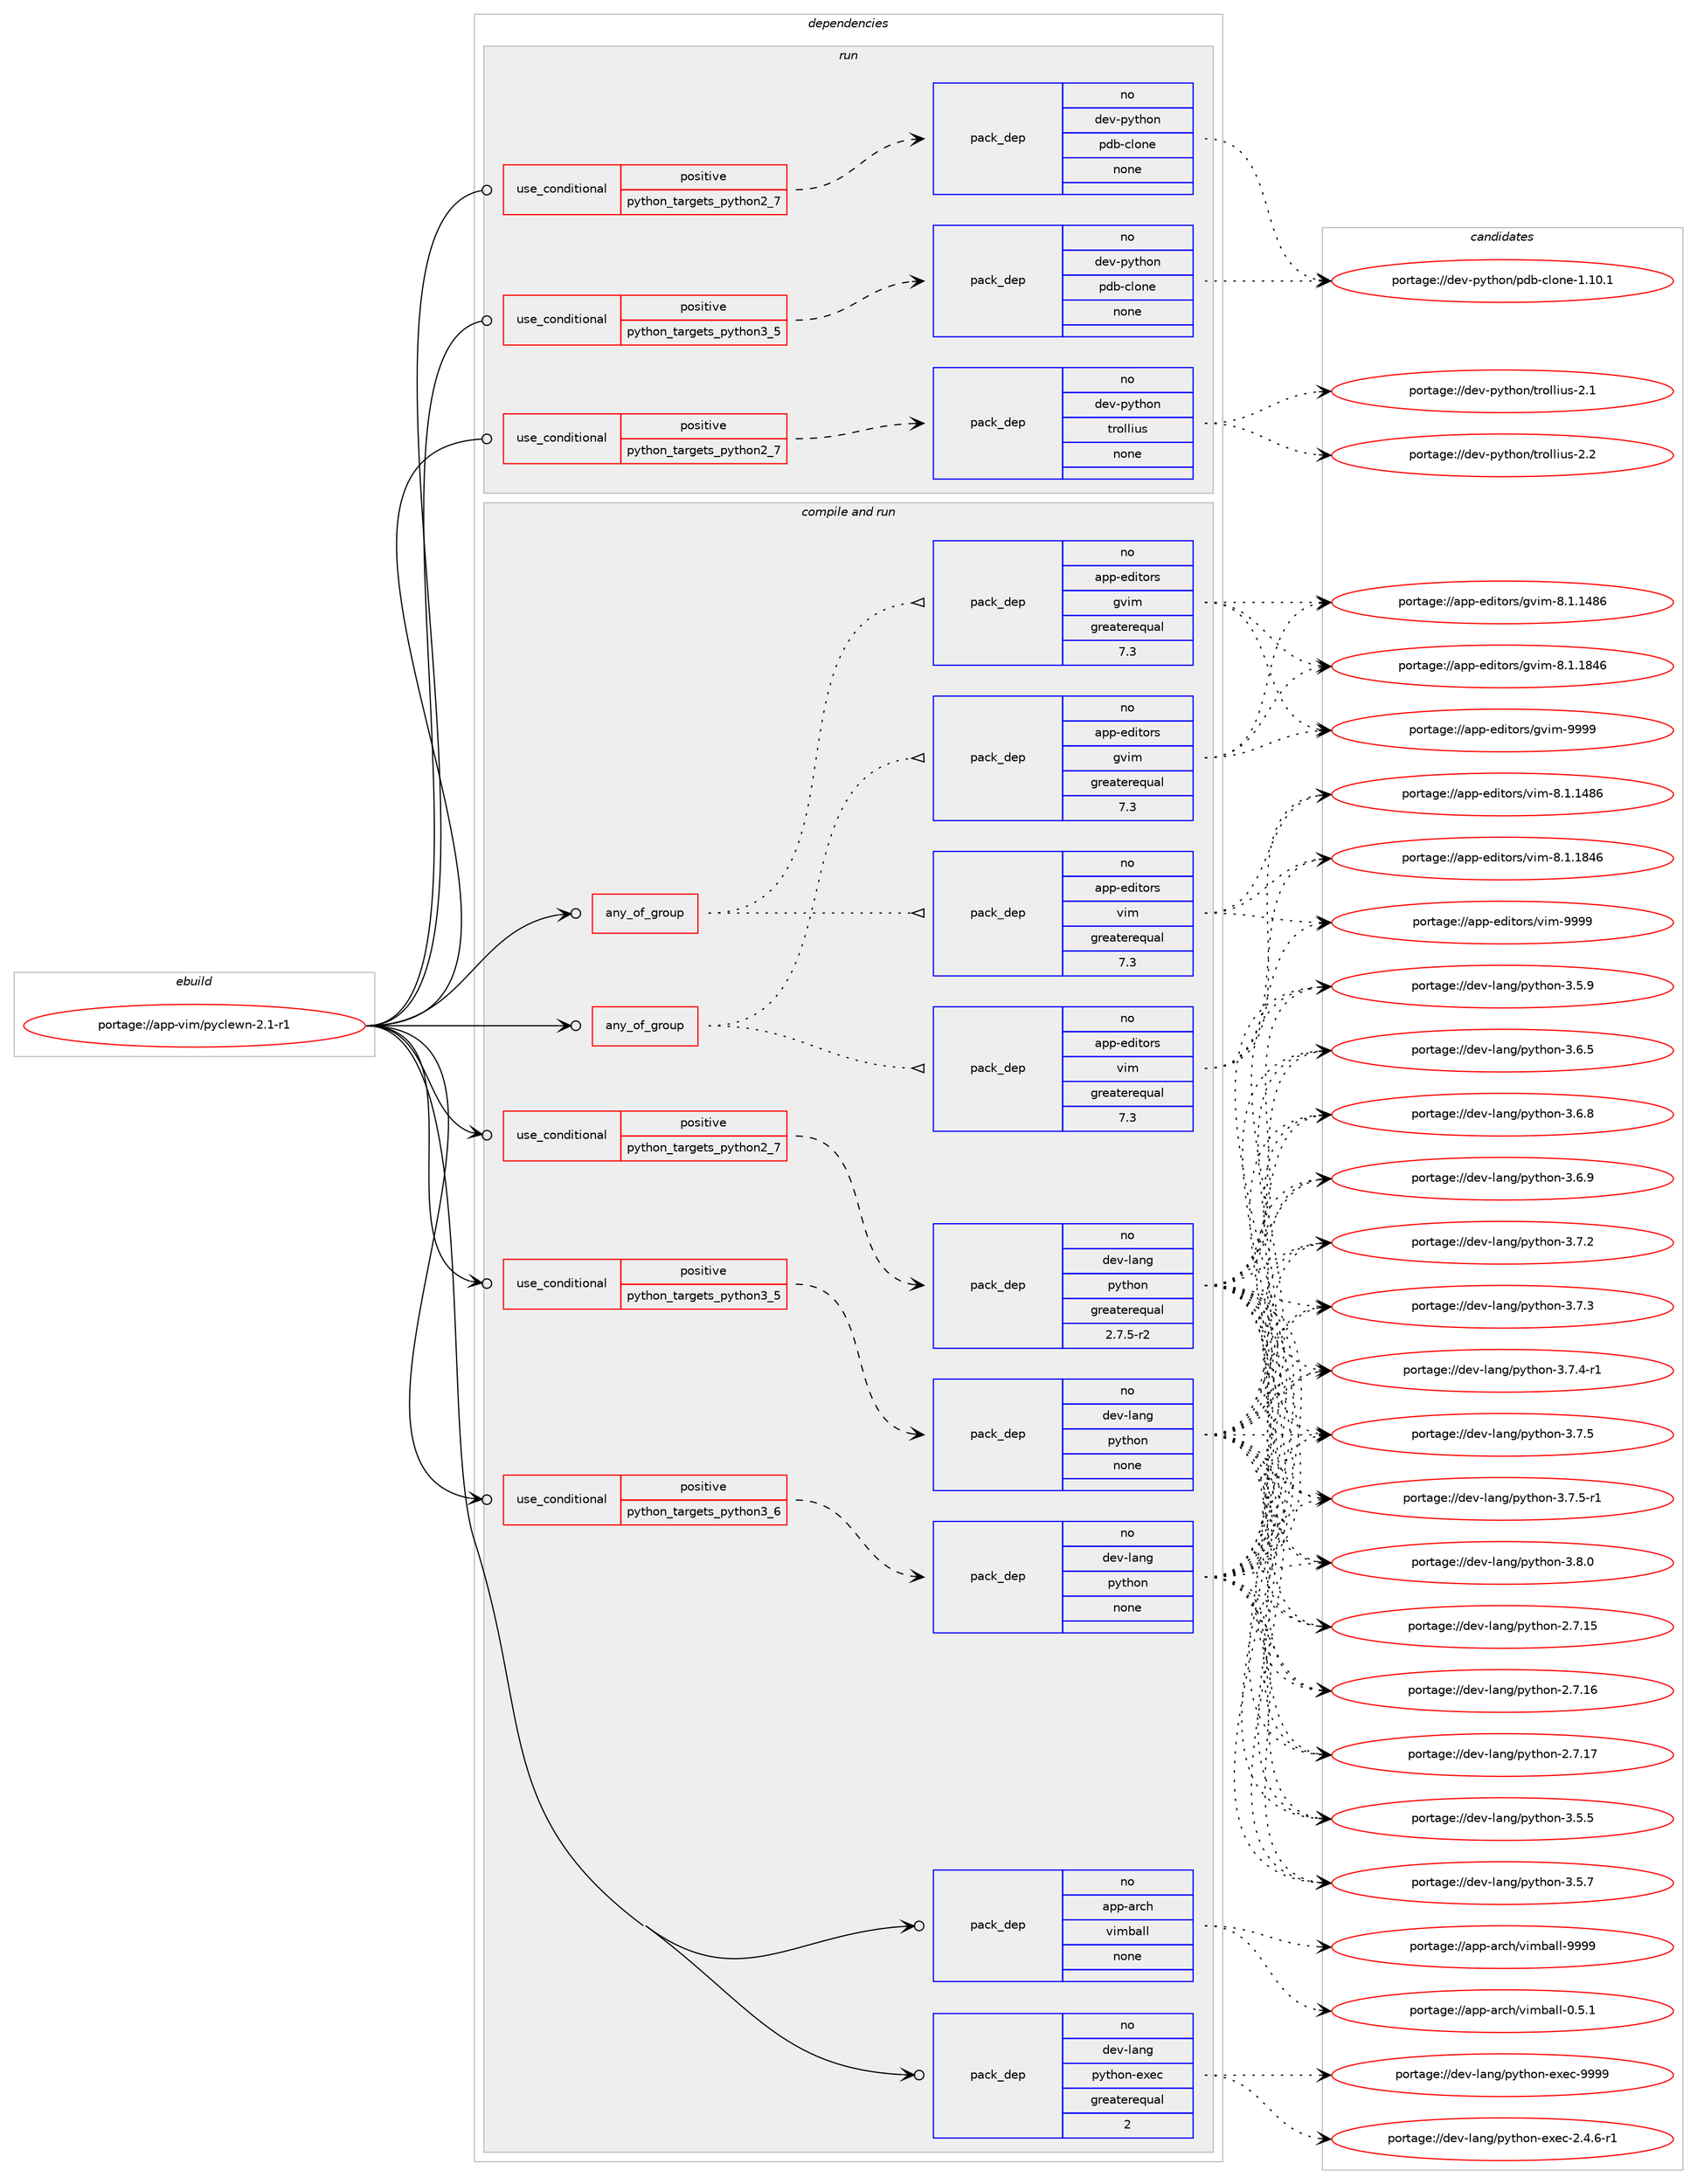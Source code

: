 digraph prolog {

# *************
# Graph options
# *************

newrank=true;
concentrate=true;
compound=true;
graph [rankdir=LR,fontname=Helvetica,fontsize=10,ranksep=1.5];#, ranksep=2.5, nodesep=0.2];
edge  [arrowhead=vee];
node  [fontname=Helvetica,fontsize=10];

# **********
# The ebuild
# **********

subgraph cluster_leftcol {
color=gray;
rank=same;
label=<<i>ebuild</i>>;
id [label="portage://app-vim/pyclewn-2.1-r1", color=red, width=4, href="../app-vim/pyclewn-2.1-r1.svg"];
}

# ****************
# The dependencies
# ****************

subgraph cluster_midcol {
color=gray;
label=<<i>dependencies</i>>;
subgraph cluster_compile {
fillcolor="#eeeeee";
style=filled;
label=<<i>compile</i>>;
}
subgraph cluster_compileandrun {
fillcolor="#eeeeee";
style=filled;
label=<<i>compile and run</i>>;
subgraph any971 {
dependency49676 [label=<<TABLE BORDER="0" CELLBORDER="1" CELLSPACING="0" CELLPADDING="4"><TR><TD CELLPADDING="10">any_of_group</TD></TR></TABLE>>, shape=none, color=red];subgraph pack36981 {
dependency49677 [label=<<TABLE BORDER="0" CELLBORDER="1" CELLSPACING="0" CELLPADDING="4" WIDTH="220"><TR><TD ROWSPAN="6" CELLPADDING="30">pack_dep</TD></TR><TR><TD WIDTH="110">no</TD></TR><TR><TD>app-editors</TD></TR><TR><TD>vim</TD></TR><TR><TD>greaterequal</TD></TR><TR><TD>7.3</TD></TR></TABLE>>, shape=none, color=blue];
}
dependency49676:e -> dependency49677:w [weight=20,style="dotted",arrowhead="oinv"];
subgraph pack36982 {
dependency49678 [label=<<TABLE BORDER="0" CELLBORDER="1" CELLSPACING="0" CELLPADDING="4" WIDTH="220"><TR><TD ROWSPAN="6" CELLPADDING="30">pack_dep</TD></TR><TR><TD WIDTH="110">no</TD></TR><TR><TD>app-editors</TD></TR><TR><TD>gvim</TD></TR><TR><TD>greaterequal</TD></TR><TR><TD>7.3</TD></TR></TABLE>>, shape=none, color=blue];
}
dependency49676:e -> dependency49678:w [weight=20,style="dotted",arrowhead="oinv"];
}
id:e -> dependency49676:w [weight=20,style="solid",arrowhead="odotvee"];
subgraph any972 {
dependency49679 [label=<<TABLE BORDER="0" CELLBORDER="1" CELLSPACING="0" CELLPADDING="4"><TR><TD CELLPADDING="10">any_of_group</TD></TR></TABLE>>, shape=none, color=red];subgraph pack36983 {
dependency49680 [label=<<TABLE BORDER="0" CELLBORDER="1" CELLSPACING="0" CELLPADDING="4" WIDTH="220"><TR><TD ROWSPAN="6" CELLPADDING="30">pack_dep</TD></TR><TR><TD WIDTH="110">no</TD></TR><TR><TD>app-editors</TD></TR><TR><TD>vim</TD></TR><TR><TD>greaterequal</TD></TR><TR><TD>7.3</TD></TR></TABLE>>, shape=none, color=blue];
}
dependency49679:e -> dependency49680:w [weight=20,style="dotted",arrowhead="oinv"];
subgraph pack36984 {
dependency49681 [label=<<TABLE BORDER="0" CELLBORDER="1" CELLSPACING="0" CELLPADDING="4" WIDTH="220"><TR><TD ROWSPAN="6" CELLPADDING="30">pack_dep</TD></TR><TR><TD WIDTH="110">no</TD></TR><TR><TD>app-editors</TD></TR><TR><TD>gvim</TD></TR><TR><TD>greaterequal</TD></TR><TR><TD>7.3</TD></TR></TABLE>>, shape=none, color=blue];
}
dependency49679:e -> dependency49681:w [weight=20,style="dotted",arrowhead="oinv"];
}
id:e -> dependency49679:w [weight=20,style="solid",arrowhead="odotvee"];
subgraph cond11696 {
dependency49682 [label=<<TABLE BORDER="0" CELLBORDER="1" CELLSPACING="0" CELLPADDING="4"><TR><TD ROWSPAN="3" CELLPADDING="10">use_conditional</TD></TR><TR><TD>positive</TD></TR><TR><TD>python_targets_python2_7</TD></TR></TABLE>>, shape=none, color=red];
subgraph pack36985 {
dependency49683 [label=<<TABLE BORDER="0" CELLBORDER="1" CELLSPACING="0" CELLPADDING="4" WIDTH="220"><TR><TD ROWSPAN="6" CELLPADDING="30">pack_dep</TD></TR><TR><TD WIDTH="110">no</TD></TR><TR><TD>dev-lang</TD></TR><TR><TD>python</TD></TR><TR><TD>greaterequal</TD></TR><TR><TD>2.7.5-r2</TD></TR></TABLE>>, shape=none, color=blue];
}
dependency49682:e -> dependency49683:w [weight=20,style="dashed",arrowhead="vee"];
}
id:e -> dependency49682:w [weight=20,style="solid",arrowhead="odotvee"];
subgraph cond11697 {
dependency49684 [label=<<TABLE BORDER="0" CELLBORDER="1" CELLSPACING="0" CELLPADDING="4"><TR><TD ROWSPAN="3" CELLPADDING="10">use_conditional</TD></TR><TR><TD>positive</TD></TR><TR><TD>python_targets_python3_5</TD></TR></TABLE>>, shape=none, color=red];
subgraph pack36986 {
dependency49685 [label=<<TABLE BORDER="0" CELLBORDER="1" CELLSPACING="0" CELLPADDING="4" WIDTH="220"><TR><TD ROWSPAN="6" CELLPADDING="30">pack_dep</TD></TR><TR><TD WIDTH="110">no</TD></TR><TR><TD>dev-lang</TD></TR><TR><TD>python</TD></TR><TR><TD>none</TD></TR><TR><TD></TD></TR></TABLE>>, shape=none, color=blue];
}
dependency49684:e -> dependency49685:w [weight=20,style="dashed",arrowhead="vee"];
}
id:e -> dependency49684:w [weight=20,style="solid",arrowhead="odotvee"];
subgraph cond11698 {
dependency49686 [label=<<TABLE BORDER="0" CELLBORDER="1" CELLSPACING="0" CELLPADDING="4"><TR><TD ROWSPAN="3" CELLPADDING="10">use_conditional</TD></TR><TR><TD>positive</TD></TR><TR><TD>python_targets_python3_6</TD></TR></TABLE>>, shape=none, color=red];
subgraph pack36987 {
dependency49687 [label=<<TABLE BORDER="0" CELLBORDER="1" CELLSPACING="0" CELLPADDING="4" WIDTH="220"><TR><TD ROWSPAN="6" CELLPADDING="30">pack_dep</TD></TR><TR><TD WIDTH="110">no</TD></TR><TR><TD>dev-lang</TD></TR><TR><TD>python</TD></TR><TR><TD>none</TD></TR><TR><TD></TD></TR></TABLE>>, shape=none, color=blue];
}
dependency49686:e -> dependency49687:w [weight=20,style="dashed",arrowhead="vee"];
}
id:e -> dependency49686:w [weight=20,style="solid",arrowhead="odotvee"];
subgraph pack36988 {
dependency49688 [label=<<TABLE BORDER="0" CELLBORDER="1" CELLSPACING="0" CELLPADDING="4" WIDTH="220"><TR><TD ROWSPAN="6" CELLPADDING="30">pack_dep</TD></TR><TR><TD WIDTH="110">no</TD></TR><TR><TD>app-arch</TD></TR><TR><TD>vimball</TD></TR><TR><TD>none</TD></TR><TR><TD></TD></TR></TABLE>>, shape=none, color=blue];
}
id:e -> dependency49688:w [weight=20,style="solid",arrowhead="odotvee"];
subgraph pack36989 {
dependency49689 [label=<<TABLE BORDER="0" CELLBORDER="1" CELLSPACING="0" CELLPADDING="4" WIDTH="220"><TR><TD ROWSPAN="6" CELLPADDING="30">pack_dep</TD></TR><TR><TD WIDTH="110">no</TD></TR><TR><TD>dev-lang</TD></TR><TR><TD>python-exec</TD></TR><TR><TD>greaterequal</TD></TR><TR><TD>2</TD></TR></TABLE>>, shape=none, color=blue];
}
id:e -> dependency49689:w [weight=20,style="solid",arrowhead="odotvee"];
}
subgraph cluster_run {
fillcolor="#eeeeee";
style=filled;
label=<<i>run</i>>;
subgraph cond11699 {
dependency49690 [label=<<TABLE BORDER="0" CELLBORDER="1" CELLSPACING="0" CELLPADDING="4"><TR><TD ROWSPAN="3" CELLPADDING="10">use_conditional</TD></TR><TR><TD>positive</TD></TR><TR><TD>python_targets_python2_7</TD></TR></TABLE>>, shape=none, color=red];
subgraph pack36990 {
dependency49691 [label=<<TABLE BORDER="0" CELLBORDER="1" CELLSPACING="0" CELLPADDING="4" WIDTH="220"><TR><TD ROWSPAN="6" CELLPADDING="30">pack_dep</TD></TR><TR><TD WIDTH="110">no</TD></TR><TR><TD>dev-python</TD></TR><TR><TD>pdb-clone</TD></TR><TR><TD>none</TD></TR><TR><TD></TD></TR></TABLE>>, shape=none, color=blue];
}
dependency49690:e -> dependency49691:w [weight=20,style="dashed",arrowhead="vee"];
}
id:e -> dependency49690:w [weight=20,style="solid",arrowhead="odot"];
subgraph cond11700 {
dependency49692 [label=<<TABLE BORDER="0" CELLBORDER="1" CELLSPACING="0" CELLPADDING="4"><TR><TD ROWSPAN="3" CELLPADDING="10">use_conditional</TD></TR><TR><TD>positive</TD></TR><TR><TD>python_targets_python2_7</TD></TR></TABLE>>, shape=none, color=red];
subgraph pack36991 {
dependency49693 [label=<<TABLE BORDER="0" CELLBORDER="1" CELLSPACING="0" CELLPADDING="4" WIDTH="220"><TR><TD ROWSPAN="6" CELLPADDING="30">pack_dep</TD></TR><TR><TD WIDTH="110">no</TD></TR><TR><TD>dev-python</TD></TR><TR><TD>trollius</TD></TR><TR><TD>none</TD></TR><TR><TD></TD></TR></TABLE>>, shape=none, color=blue];
}
dependency49692:e -> dependency49693:w [weight=20,style="dashed",arrowhead="vee"];
}
id:e -> dependency49692:w [weight=20,style="solid",arrowhead="odot"];
subgraph cond11701 {
dependency49694 [label=<<TABLE BORDER="0" CELLBORDER="1" CELLSPACING="0" CELLPADDING="4"><TR><TD ROWSPAN="3" CELLPADDING="10">use_conditional</TD></TR><TR><TD>positive</TD></TR><TR><TD>python_targets_python3_5</TD></TR></TABLE>>, shape=none, color=red];
subgraph pack36992 {
dependency49695 [label=<<TABLE BORDER="0" CELLBORDER="1" CELLSPACING="0" CELLPADDING="4" WIDTH="220"><TR><TD ROWSPAN="6" CELLPADDING="30">pack_dep</TD></TR><TR><TD WIDTH="110">no</TD></TR><TR><TD>dev-python</TD></TR><TR><TD>pdb-clone</TD></TR><TR><TD>none</TD></TR><TR><TD></TD></TR></TABLE>>, shape=none, color=blue];
}
dependency49694:e -> dependency49695:w [weight=20,style="dashed",arrowhead="vee"];
}
id:e -> dependency49694:w [weight=20,style="solid",arrowhead="odot"];
}
}

# **************
# The candidates
# **************

subgraph cluster_choices {
rank=same;
color=gray;
label=<<i>candidates</i>>;

subgraph choice36981 {
color=black;
nodesep=1;
choiceportage971121124510110010511611111411547118105109455646494649525654 [label="portage://app-editors/vim-8.1.1486", color=red, width=4,href="../app-editors/vim-8.1.1486.svg"];
choiceportage971121124510110010511611111411547118105109455646494649565254 [label="portage://app-editors/vim-8.1.1846", color=red, width=4,href="../app-editors/vim-8.1.1846.svg"];
choiceportage9711211245101100105116111114115471181051094557575757 [label="portage://app-editors/vim-9999", color=red, width=4,href="../app-editors/vim-9999.svg"];
dependency49677:e -> choiceportage971121124510110010511611111411547118105109455646494649525654:w [style=dotted,weight="100"];
dependency49677:e -> choiceportage971121124510110010511611111411547118105109455646494649565254:w [style=dotted,weight="100"];
dependency49677:e -> choiceportage9711211245101100105116111114115471181051094557575757:w [style=dotted,weight="100"];
}
subgraph choice36982 {
color=black;
nodesep=1;
choiceportage971121124510110010511611111411547103118105109455646494649525654 [label="portage://app-editors/gvim-8.1.1486", color=red, width=4,href="../app-editors/gvim-8.1.1486.svg"];
choiceportage971121124510110010511611111411547103118105109455646494649565254 [label="portage://app-editors/gvim-8.1.1846", color=red, width=4,href="../app-editors/gvim-8.1.1846.svg"];
choiceportage9711211245101100105116111114115471031181051094557575757 [label="portage://app-editors/gvim-9999", color=red, width=4,href="../app-editors/gvim-9999.svg"];
dependency49678:e -> choiceportage971121124510110010511611111411547103118105109455646494649525654:w [style=dotted,weight="100"];
dependency49678:e -> choiceportage971121124510110010511611111411547103118105109455646494649565254:w [style=dotted,weight="100"];
dependency49678:e -> choiceportage9711211245101100105116111114115471031181051094557575757:w [style=dotted,weight="100"];
}
subgraph choice36983 {
color=black;
nodesep=1;
choiceportage971121124510110010511611111411547118105109455646494649525654 [label="portage://app-editors/vim-8.1.1486", color=red, width=4,href="../app-editors/vim-8.1.1486.svg"];
choiceportage971121124510110010511611111411547118105109455646494649565254 [label="portage://app-editors/vim-8.1.1846", color=red, width=4,href="../app-editors/vim-8.1.1846.svg"];
choiceportage9711211245101100105116111114115471181051094557575757 [label="portage://app-editors/vim-9999", color=red, width=4,href="../app-editors/vim-9999.svg"];
dependency49680:e -> choiceportage971121124510110010511611111411547118105109455646494649525654:w [style=dotted,weight="100"];
dependency49680:e -> choiceportage971121124510110010511611111411547118105109455646494649565254:w [style=dotted,weight="100"];
dependency49680:e -> choiceportage9711211245101100105116111114115471181051094557575757:w [style=dotted,weight="100"];
}
subgraph choice36984 {
color=black;
nodesep=1;
choiceportage971121124510110010511611111411547103118105109455646494649525654 [label="portage://app-editors/gvim-8.1.1486", color=red, width=4,href="../app-editors/gvim-8.1.1486.svg"];
choiceportage971121124510110010511611111411547103118105109455646494649565254 [label="portage://app-editors/gvim-8.1.1846", color=red, width=4,href="../app-editors/gvim-8.1.1846.svg"];
choiceportage9711211245101100105116111114115471031181051094557575757 [label="portage://app-editors/gvim-9999", color=red, width=4,href="../app-editors/gvim-9999.svg"];
dependency49681:e -> choiceportage971121124510110010511611111411547103118105109455646494649525654:w [style=dotted,weight="100"];
dependency49681:e -> choiceportage971121124510110010511611111411547103118105109455646494649565254:w [style=dotted,weight="100"];
dependency49681:e -> choiceportage9711211245101100105116111114115471031181051094557575757:w [style=dotted,weight="100"];
}
subgraph choice36985 {
color=black;
nodesep=1;
choiceportage10010111845108971101034711212111610411111045504655464953 [label="portage://dev-lang/python-2.7.15", color=red, width=4,href="../dev-lang/python-2.7.15.svg"];
choiceportage10010111845108971101034711212111610411111045504655464954 [label="portage://dev-lang/python-2.7.16", color=red, width=4,href="../dev-lang/python-2.7.16.svg"];
choiceportage10010111845108971101034711212111610411111045504655464955 [label="portage://dev-lang/python-2.7.17", color=red, width=4,href="../dev-lang/python-2.7.17.svg"];
choiceportage100101118451089711010347112121116104111110455146534653 [label="portage://dev-lang/python-3.5.5", color=red, width=4,href="../dev-lang/python-3.5.5.svg"];
choiceportage100101118451089711010347112121116104111110455146534655 [label="portage://dev-lang/python-3.5.7", color=red, width=4,href="../dev-lang/python-3.5.7.svg"];
choiceportage100101118451089711010347112121116104111110455146534657 [label="portage://dev-lang/python-3.5.9", color=red, width=4,href="../dev-lang/python-3.5.9.svg"];
choiceportage100101118451089711010347112121116104111110455146544653 [label="portage://dev-lang/python-3.6.5", color=red, width=4,href="../dev-lang/python-3.6.5.svg"];
choiceportage100101118451089711010347112121116104111110455146544656 [label="portage://dev-lang/python-3.6.8", color=red, width=4,href="../dev-lang/python-3.6.8.svg"];
choiceportage100101118451089711010347112121116104111110455146544657 [label="portage://dev-lang/python-3.6.9", color=red, width=4,href="../dev-lang/python-3.6.9.svg"];
choiceportage100101118451089711010347112121116104111110455146554650 [label="portage://dev-lang/python-3.7.2", color=red, width=4,href="../dev-lang/python-3.7.2.svg"];
choiceportage100101118451089711010347112121116104111110455146554651 [label="portage://dev-lang/python-3.7.3", color=red, width=4,href="../dev-lang/python-3.7.3.svg"];
choiceportage1001011184510897110103471121211161041111104551465546524511449 [label="portage://dev-lang/python-3.7.4-r1", color=red, width=4,href="../dev-lang/python-3.7.4-r1.svg"];
choiceportage100101118451089711010347112121116104111110455146554653 [label="portage://dev-lang/python-3.7.5", color=red, width=4,href="../dev-lang/python-3.7.5.svg"];
choiceportage1001011184510897110103471121211161041111104551465546534511449 [label="portage://dev-lang/python-3.7.5-r1", color=red, width=4,href="../dev-lang/python-3.7.5-r1.svg"];
choiceportage100101118451089711010347112121116104111110455146564648 [label="portage://dev-lang/python-3.8.0", color=red, width=4,href="../dev-lang/python-3.8.0.svg"];
dependency49683:e -> choiceportage10010111845108971101034711212111610411111045504655464953:w [style=dotted,weight="100"];
dependency49683:e -> choiceportage10010111845108971101034711212111610411111045504655464954:w [style=dotted,weight="100"];
dependency49683:e -> choiceportage10010111845108971101034711212111610411111045504655464955:w [style=dotted,weight="100"];
dependency49683:e -> choiceportage100101118451089711010347112121116104111110455146534653:w [style=dotted,weight="100"];
dependency49683:e -> choiceportage100101118451089711010347112121116104111110455146534655:w [style=dotted,weight="100"];
dependency49683:e -> choiceportage100101118451089711010347112121116104111110455146534657:w [style=dotted,weight="100"];
dependency49683:e -> choiceportage100101118451089711010347112121116104111110455146544653:w [style=dotted,weight="100"];
dependency49683:e -> choiceportage100101118451089711010347112121116104111110455146544656:w [style=dotted,weight="100"];
dependency49683:e -> choiceportage100101118451089711010347112121116104111110455146544657:w [style=dotted,weight="100"];
dependency49683:e -> choiceportage100101118451089711010347112121116104111110455146554650:w [style=dotted,weight="100"];
dependency49683:e -> choiceportage100101118451089711010347112121116104111110455146554651:w [style=dotted,weight="100"];
dependency49683:e -> choiceportage1001011184510897110103471121211161041111104551465546524511449:w [style=dotted,weight="100"];
dependency49683:e -> choiceportage100101118451089711010347112121116104111110455146554653:w [style=dotted,weight="100"];
dependency49683:e -> choiceportage1001011184510897110103471121211161041111104551465546534511449:w [style=dotted,weight="100"];
dependency49683:e -> choiceportage100101118451089711010347112121116104111110455146564648:w [style=dotted,weight="100"];
}
subgraph choice36986 {
color=black;
nodesep=1;
choiceportage10010111845108971101034711212111610411111045504655464953 [label="portage://dev-lang/python-2.7.15", color=red, width=4,href="../dev-lang/python-2.7.15.svg"];
choiceportage10010111845108971101034711212111610411111045504655464954 [label="portage://dev-lang/python-2.7.16", color=red, width=4,href="../dev-lang/python-2.7.16.svg"];
choiceportage10010111845108971101034711212111610411111045504655464955 [label="portage://dev-lang/python-2.7.17", color=red, width=4,href="../dev-lang/python-2.7.17.svg"];
choiceportage100101118451089711010347112121116104111110455146534653 [label="portage://dev-lang/python-3.5.5", color=red, width=4,href="../dev-lang/python-3.5.5.svg"];
choiceportage100101118451089711010347112121116104111110455146534655 [label="portage://dev-lang/python-3.5.7", color=red, width=4,href="../dev-lang/python-3.5.7.svg"];
choiceportage100101118451089711010347112121116104111110455146534657 [label="portage://dev-lang/python-3.5.9", color=red, width=4,href="../dev-lang/python-3.5.9.svg"];
choiceportage100101118451089711010347112121116104111110455146544653 [label="portage://dev-lang/python-3.6.5", color=red, width=4,href="../dev-lang/python-3.6.5.svg"];
choiceportage100101118451089711010347112121116104111110455146544656 [label="portage://dev-lang/python-3.6.8", color=red, width=4,href="../dev-lang/python-3.6.8.svg"];
choiceportage100101118451089711010347112121116104111110455146544657 [label="portage://dev-lang/python-3.6.9", color=red, width=4,href="../dev-lang/python-3.6.9.svg"];
choiceportage100101118451089711010347112121116104111110455146554650 [label="portage://dev-lang/python-3.7.2", color=red, width=4,href="../dev-lang/python-3.7.2.svg"];
choiceportage100101118451089711010347112121116104111110455146554651 [label="portage://dev-lang/python-3.7.3", color=red, width=4,href="../dev-lang/python-3.7.3.svg"];
choiceportage1001011184510897110103471121211161041111104551465546524511449 [label="portage://dev-lang/python-3.7.4-r1", color=red, width=4,href="../dev-lang/python-3.7.4-r1.svg"];
choiceportage100101118451089711010347112121116104111110455146554653 [label="portage://dev-lang/python-3.7.5", color=red, width=4,href="../dev-lang/python-3.7.5.svg"];
choiceportage1001011184510897110103471121211161041111104551465546534511449 [label="portage://dev-lang/python-3.7.5-r1", color=red, width=4,href="../dev-lang/python-3.7.5-r1.svg"];
choiceportage100101118451089711010347112121116104111110455146564648 [label="portage://dev-lang/python-3.8.0", color=red, width=4,href="../dev-lang/python-3.8.0.svg"];
dependency49685:e -> choiceportage10010111845108971101034711212111610411111045504655464953:w [style=dotted,weight="100"];
dependency49685:e -> choiceportage10010111845108971101034711212111610411111045504655464954:w [style=dotted,weight="100"];
dependency49685:e -> choiceportage10010111845108971101034711212111610411111045504655464955:w [style=dotted,weight="100"];
dependency49685:e -> choiceportage100101118451089711010347112121116104111110455146534653:w [style=dotted,weight="100"];
dependency49685:e -> choiceportage100101118451089711010347112121116104111110455146534655:w [style=dotted,weight="100"];
dependency49685:e -> choiceportage100101118451089711010347112121116104111110455146534657:w [style=dotted,weight="100"];
dependency49685:e -> choiceportage100101118451089711010347112121116104111110455146544653:w [style=dotted,weight="100"];
dependency49685:e -> choiceportage100101118451089711010347112121116104111110455146544656:w [style=dotted,weight="100"];
dependency49685:e -> choiceportage100101118451089711010347112121116104111110455146544657:w [style=dotted,weight="100"];
dependency49685:e -> choiceportage100101118451089711010347112121116104111110455146554650:w [style=dotted,weight="100"];
dependency49685:e -> choiceportage100101118451089711010347112121116104111110455146554651:w [style=dotted,weight="100"];
dependency49685:e -> choiceportage1001011184510897110103471121211161041111104551465546524511449:w [style=dotted,weight="100"];
dependency49685:e -> choiceportage100101118451089711010347112121116104111110455146554653:w [style=dotted,weight="100"];
dependency49685:e -> choiceportage1001011184510897110103471121211161041111104551465546534511449:w [style=dotted,weight="100"];
dependency49685:e -> choiceportage100101118451089711010347112121116104111110455146564648:w [style=dotted,weight="100"];
}
subgraph choice36987 {
color=black;
nodesep=1;
choiceportage10010111845108971101034711212111610411111045504655464953 [label="portage://dev-lang/python-2.7.15", color=red, width=4,href="../dev-lang/python-2.7.15.svg"];
choiceportage10010111845108971101034711212111610411111045504655464954 [label="portage://dev-lang/python-2.7.16", color=red, width=4,href="../dev-lang/python-2.7.16.svg"];
choiceportage10010111845108971101034711212111610411111045504655464955 [label="portage://dev-lang/python-2.7.17", color=red, width=4,href="../dev-lang/python-2.7.17.svg"];
choiceportage100101118451089711010347112121116104111110455146534653 [label="portage://dev-lang/python-3.5.5", color=red, width=4,href="../dev-lang/python-3.5.5.svg"];
choiceportage100101118451089711010347112121116104111110455146534655 [label="portage://dev-lang/python-3.5.7", color=red, width=4,href="../dev-lang/python-3.5.7.svg"];
choiceportage100101118451089711010347112121116104111110455146534657 [label="portage://dev-lang/python-3.5.9", color=red, width=4,href="../dev-lang/python-3.5.9.svg"];
choiceportage100101118451089711010347112121116104111110455146544653 [label="portage://dev-lang/python-3.6.5", color=red, width=4,href="../dev-lang/python-3.6.5.svg"];
choiceportage100101118451089711010347112121116104111110455146544656 [label="portage://dev-lang/python-3.6.8", color=red, width=4,href="../dev-lang/python-3.6.8.svg"];
choiceportage100101118451089711010347112121116104111110455146544657 [label="portage://dev-lang/python-3.6.9", color=red, width=4,href="../dev-lang/python-3.6.9.svg"];
choiceportage100101118451089711010347112121116104111110455146554650 [label="portage://dev-lang/python-3.7.2", color=red, width=4,href="../dev-lang/python-3.7.2.svg"];
choiceportage100101118451089711010347112121116104111110455146554651 [label="portage://dev-lang/python-3.7.3", color=red, width=4,href="../dev-lang/python-3.7.3.svg"];
choiceportage1001011184510897110103471121211161041111104551465546524511449 [label="portage://dev-lang/python-3.7.4-r1", color=red, width=4,href="../dev-lang/python-3.7.4-r1.svg"];
choiceportage100101118451089711010347112121116104111110455146554653 [label="portage://dev-lang/python-3.7.5", color=red, width=4,href="../dev-lang/python-3.7.5.svg"];
choiceportage1001011184510897110103471121211161041111104551465546534511449 [label="portage://dev-lang/python-3.7.5-r1", color=red, width=4,href="../dev-lang/python-3.7.5-r1.svg"];
choiceportage100101118451089711010347112121116104111110455146564648 [label="portage://dev-lang/python-3.8.0", color=red, width=4,href="../dev-lang/python-3.8.0.svg"];
dependency49687:e -> choiceportage10010111845108971101034711212111610411111045504655464953:w [style=dotted,weight="100"];
dependency49687:e -> choiceportage10010111845108971101034711212111610411111045504655464954:w [style=dotted,weight="100"];
dependency49687:e -> choiceportage10010111845108971101034711212111610411111045504655464955:w [style=dotted,weight="100"];
dependency49687:e -> choiceportage100101118451089711010347112121116104111110455146534653:w [style=dotted,weight="100"];
dependency49687:e -> choiceportage100101118451089711010347112121116104111110455146534655:w [style=dotted,weight="100"];
dependency49687:e -> choiceportage100101118451089711010347112121116104111110455146534657:w [style=dotted,weight="100"];
dependency49687:e -> choiceportage100101118451089711010347112121116104111110455146544653:w [style=dotted,weight="100"];
dependency49687:e -> choiceportage100101118451089711010347112121116104111110455146544656:w [style=dotted,weight="100"];
dependency49687:e -> choiceportage100101118451089711010347112121116104111110455146544657:w [style=dotted,weight="100"];
dependency49687:e -> choiceportage100101118451089711010347112121116104111110455146554650:w [style=dotted,weight="100"];
dependency49687:e -> choiceportage100101118451089711010347112121116104111110455146554651:w [style=dotted,weight="100"];
dependency49687:e -> choiceportage1001011184510897110103471121211161041111104551465546524511449:w [style=dotted,weight="100"];
dependency49687:e -> choiceportage100101118451089711010347112121116104111110455146554653:w [style=dotted,weight="100"];
dependency49687:e -> choiceportage1001011184510897110103471121211161041111104551465546534511449:w [style=dotted,weight="100"];
dependency49687:e -> choiceportage100101118451089711010347112121116104111110455146564648:w [style=dotted,weight="100"];
}
subgraph choice36988 {
color=black;
nodesep=1;
choiceportage97112112459711499104471181051099897108108454846534649 [label="portage://app-arch/vimball-0.5.1", color=red, width=4,href="../app-arch/vimball-0.5.1.svg"];
choiceportage971121124597114991044711810510998971081084557575757 [label="portage://app-arch/vimball-9999", color=red, width=4,href="../app-arch/vimball-9999.svg"];
dependency49688:e -> choiceportage97112112459711499104471181051099897108108454846534649:w [style=dotted,weight="100"];
dependency49688:e -> choiceportage971121124597114991044711810510998971081084557575757:w [style=dotted,weight="100"];
}
subgraph choice36989 {
color=black;
nodesep=1;
choiceportage10010111845108971101034711212111610411111045101120101994550465246544511449 [label="portage://dev-lang/python-exec-2.4.6-r1", color=red, width=4,href="../dev-lang/python-exec-2.4.6-r1.svg"];
choiceportage10010111845108971101034711212111610411111045101120101994557575757 [label="portage://dev-lang/python-exec-9999", color=red, width=4,href="../dev-lang/python-exec-9999.svg"];
dependency49689:e -> choiceportage10010111845108971101034711212111610411111045101120101994550465246544511449:w [style=dotted,weight="100"];
dependency49689:e -> choiceportage10010111845108971101034711212111610411111045101120101994557575757:w [style=dotted,weight="100"];
}
subgraph choice36990 {
color=black;
nodesep=1;
choiceportage100101118451121211161041111104711210098459910811111010145494649484649 [label="portage://dev-python/pdb-clone-1.10.1", color=red, width=4,href="../dev-python/pdb-clone-1.10.1.svg"];
dependency49691:e -> choiceportage100101118451121211161041111104711210098459910811111010145494649484649:w [style=dotted,weight="100"];
}
subgraph choice36991 {
color=black;
nodesep=1;
choiceportage100101118451121211161041111104711611411110810810511711545504649 [label="portage://dev-python/trollius-2.1", color=red, width=4,href="../dev-python/trollius-2.1.svg"];
choiceportage100101118451121211161041111104711611411110810810511711545504650 [label="portage://dev-python/trollius-2.2", color=red, width=4,href="../dev-python/trollius-2.2.svg"];
dependency49693:e -> choiceportage100101118451121211161041111104711611411110810810511711545504649:w [style=dotted,weight="100"];
dependency49693:e -> choiceportage100101118451121211161041111104711611411110810810511711545504650:w [style=dotted,weight="100"];
}
subgraph choice36992 {
color=black;
nodesep=1;
choiceportage100101118451121211161041111104711210098459910811111010145494649484649 [label="portage://dev-python/pdb-clone-1.10.1", color=red, width=4,href="../dev-python/pdb-clone-1.10.1.svg"];
dependency49695:e -> choiceportage100101118451121211161041111104711210098459910811111010145494649484649:w [style=dotted,weight="100"];
}
}

}
